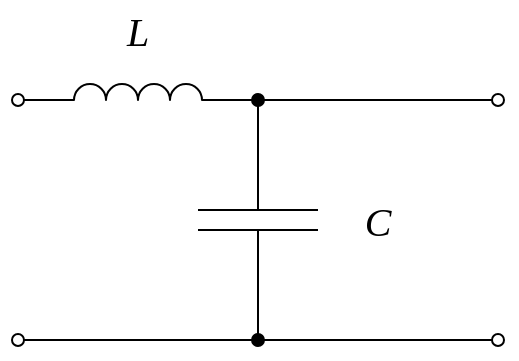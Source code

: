 <mxfile version="24.6.4" type="device">
  <diagram name="ページ1" id="w2pvh1H6CmUVhUlYlFQI">
    <mxGraphModel dx="989" dy="577" grid="1" gridSize="10" guides="1" tooltips="1" connect="1" arrows="1" fold="1" page="1" pageScale="1" pageWidth="1169" pageHeight="827" math="0" shadow="0">
      <root>
        <mxCell id="0" />
        <mxCell id="1" parent="0" />
        <mxCell id="bZTgsBUZp7WbR4AdyU3S-1" value="" style="pointerEvents=1;verticalLabelPosition=bottom;shadow=0;dashed=0;align=center;html=1;verticalAlign=top;shape=mxgraph.electrical.capacitors.capacitor_1;rotation=90;" parent="1" vertex="1">
          <mxGeometry x="230" y="150" width="100" height="60" as="geometry" />
        </mxCell>
        <mxCell id="bZTgsBUZp7WbR4AdyU3S-2" value="" style="pointerEvents=1;verticalLabelPosition=bottom;shadow=0;dashed=0;align=center;html=1;verticalAlign=top;shape=mxgraph.electrical.inductors.inductor_3;" parent="1" vertex="1">
          <mxGeometry x="170" y="112" width="100" height="8" as="geometry" />
        </mxCell>
        <mxCell id="bZTgsBUZp7WbR4AdyU3S-3" value="" style="endArrow=none;html=1;rounded=0;entryX=1;entryY=1;entryDx=0;entryDy=0;entryPerimeter=0;startArrow=oval;startFill=0;" parent="1" target="bZTgsBUZp7WbR4AdyU3S-2" edge="1">
          <mxGeometry width="50" height="50" relative="1" as="geometry">
            <mxPoint x="400" y="120" as="sourcePoint" />
            <mxPoint x="610" y="400" as="targetPoint" />
          </mxGeometry>
        </mxCell>
        <mxCell id="bZTgsBUZp7WbR4AdyU3S-5" value="" style="endArrow=oval;html=1;rounded=0;exitX=0;exitY=0.5;exitDx=0;exitDy=0;exitPerimeter=0;endFill=1;" parent="1" source="bZTgsBUZp7WbR4AdyU3S-1" edge="1">
          <mxGeometry width="50" height="50" relative="1" as="geometry">
            <mxPoint x="350" y="170" as="sourcePoint" />
            <mxPoint x="280" y="120" as="targetPoint" />
          </mxGeometry>
        </mxCell>
        <mxCell id="bZTgsBUZp7WbR4AdyU3S-6" value="" style="endArrow=oval;html=1;rounded=0;exitX=1;exitY=0.5;exitDx=0;exitDy=0;exitPerimeter=0;endFill=1;" parent="1" source="bZTgsBUZp7WbR4AdyU3S-1" edge="1">
          <mxGeometry width="50" height="50" relative="1" as="geometry">
            <mxPoint x="290" y="140" as="sourcePoint" />
            <mxPoint x="280" y="240" as="targetPoint" />
          </mxGeometry>
        </mxCell>
        <mxCell id="bZTgsBUZp7WbR4AdyU3S-7" value="" style="endArrow=oval;html=1;rounded=0;startArrow=oval;startFill=0;endFill=0;" parent="1" edge="1">
          <mxGeometry width="50" height="50" relative="1" as="geometry">
            <mxPoint x="400" y="240" as="sourcePoint" />
            <mxPoint x="160" y="240" as="targetPoint" />
          </mxGeometry>
        </mxCell>
        <mxCell id="bZTgsBUZp7WbR4AdyU3S-8" value="" style="endArrow=none;html=1;rounded=0;entryX=0;entryY=1;entryDx=0;entryDy=0;entryPerimeter=0;startArrow=oval;startFill=0;" parent="1" target="bZTgsBUZp7WbR4AdyU3S-2" edge="1">
          <mxGeometry width="50" height="50" relative="1" as="geometry">
            <mxPoint x="160" y="120" as="sourcePoint" />
            <mxPoint x="400" y="120" as="targetPoint" />
          </mxGeometry>
        </mxCell>
        <mxCell id="6SbE37Ld4v4_7rPZ24ej-1" value="&lt;i&gt;&lt;font style=&quot;font-size: 20px;&quot; face=&quot;Times New Roman&quot;&gt;L&lt;/font&gt;&lt;/i&gt;" style="text;html=1;align=center;verticalAlign=middle;whiteSpace=wrap;rounded=0;" vertex="1" parent="1">
          <mxGeometry x="190" y="70" width="60" height="30" as="geometry" />
        </mxCell>
        <mxCell id="6SbE37Ld4v4_7rPZ24ej-2" value="&lt;font face=&quot;Times New Roman&quot;&gt;&lt;span style=&quot;font-size: 20px;&quot;&gt;&lt;i&gt;C&lt;/i&gt;&lt;/span&gt;&lt;/font&gt;" style="text;html=1;align=center;verticalAlign=middle;whiteSpace=wrap;rounded=0;" vertex="1" parent="1">
          <mxGeometry x="310" y="165" width="60" height="30" as="geometry" />
        </mxCell>
      </root>
    </mxGraphModel>
  </diagram>
</mxfile>
